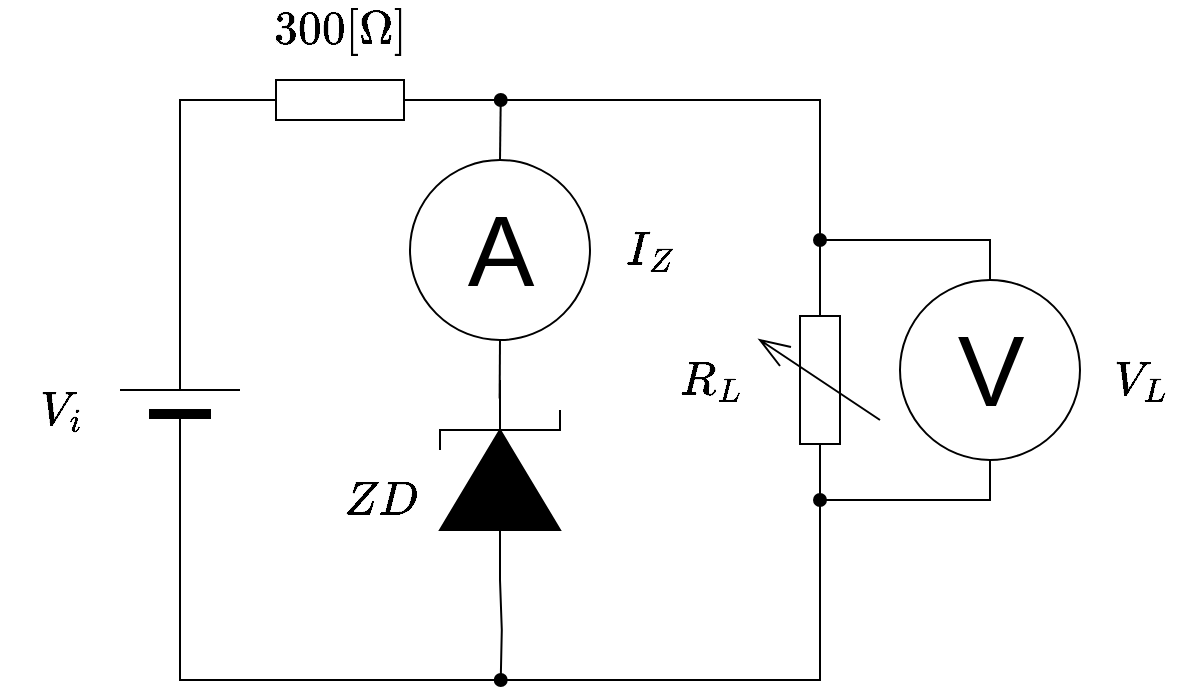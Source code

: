 <mxfile version="19.0.3" type="device"><diagram id="TBtCiFZD2oE5X5iD7GUm" name="ページ1"><mxGraphModel dx="843" dy="491" grid="1" gridSize="10" guides="1" tooltips="1" connect="1" arrows="1" fold="1" page="1" pageScale="1" pageWidth="827" pageHeight="1169" math="1" shadow="0"><root><mxCell id="0"/><mxCell id="1" parent="0"/><mxCell id="KRr1Jt_rTPo-rHMSFx23-4" value="" style="verticalLabelPosition=bottom;shadow=0;dashed=0;align=center;fillColor=#000000;html=1;verticalAlign=top;strokeWidth=1;shape=mxgraph.electrical.miscellaneous.monocell_battery;direction=north;" parent="1" vertex="1"><mxGeometry x="150" y="290" width="60" height="100" as="geometry"/></mxCell><mxCell id="KRr1Jt_rTPo-rHMSFx23-5" style="edgeStyle=orthogonalEdgeStyle;rounded=0;orthogonalLoop=1;jettySize=auto;html=1;exitX=0;exitY=0.5;exitDx=0;exitDy=0;exitPerimeter=0;endArrow=none;endFill=0;startArrow=oval;startFill=1;entryX=0;entryY=0.5;entryDx=0;entryDy=0;entryPerimeter=0;" parent="1" edge="1" target="KRr1Jt_rTPo-rHMSFx23-6"><mxGeometry relative="1" as="geometry"><mxPoint x="340.368" y="480" as="sourcePoint"/></mxGeometry></mxCell><mxCell id="KRr1Jt_rTPo-rHMSFx23-6" value="" style="pointerEvents=1;fillColor=strokeColor;verticalLabelPosition=bottom;shadow=0;dashed=0;align=center;html=1;verticalAlign=top;shape=mxgraph.electrical.diodes.zener_diode_1;direction=north;" parent="1" vertex="1"><mxGeometry x="310" y="330" width="60" height="100" as="geometry"/></mxCell><mxCell id="KRr1Jt_rTPo-rHMSFx23-8" value="" style="pointerEvents=1;verticalLabelPosition=bottom;shadow=0;dashed=0;align=center;html=1;verticalAlign=top;shape=mxgraph.electrical.resistors.resistor_1;" parent="1" vertex="1"><mxGeometry x="210" y="180" width="100" height="20" as="geometry"/></mxCell><mxCell id="KRr1Jt_rTPo-rHMSFx23-9" style="edgeStyle=orthogonalEdgeStyle;rounded=0;orthogonalLoop=1;jettySize=auto;html=1;exitX=0.5;exitY=1;exitDx=0;exitDy=0;entryX=0.907;entryY=0.497;entryDx=0;entryDy=0;entryPerimeter=0;endArrow=none;endFill=0;" parent="1" source="KRr1Jt_rTPo-rHMSFx23-11" target="KRr1Jt_rTPo-rHMSFx23-6" edge="1"><mxGeometry relative="1" as="geometry"/></mxCell><mxCell id="KRr1Jt_rTPo-rHMSFx23-10" style="edgeStyle=orthogonalEdgeStyle;rounded=0;orthogonalLoop=1;jettySize=auto;html=1;exitX=0.5;exitY=0;exitDx=0;exitDy=0;endArrow=none;endFill=0;startArrow=oval;startFill=1;entryX=0.5;entryY=0;entryDx=0;entryDy=0;" parent="1" edge="1" target="KRr1Jt_rTPo-rHMSFx23-11"><mxGeometry relative="1" as="geometry"><mxPoint x="340.368" y="190" as="sourcePoint"/></mxGeometry></mxCell><mxCell id="KRr1Jt_rTPo-rHMSFx23-11" value="A" style="verticalLabelPosition=middle;shadow=0;dashed=0;align=center;html=1;verticalAlign=middle;strokeWidth=1;shape=ellipse;aspect=fixed;fontSize=50;" parent="1" vertex="1"><mxGeometry x="295" y="220" width="90" height="90" as="geometry"/></mxCell><mxCell id="KRr1Jt_rTPo-rHMSFx23-12" value="V" style="verticalLabelPosition=middle;shadow=0;dashed=0;align=center;html=1;verticalAlign=middle;strokeWidth=1;shape=ellipse;aspect=fixed;fontSize=50;" parent="1" vertex="1"><mxGeometry x="540" y="280" width="90" height="90" as="geometry"/></mxCell><mxCell id="KRr1Jt_rTPo-rHMSFx23-13" value="" style="endArrow=none;html=1;rounded=0;exitX=0;exitY=0.5;exitDx=0;exitDy=0;exitPerimeter=0;entryX=1;entryY=0.5;entryDx=0;entryDy=0;entryPerimeter=0;" parent="1" source="KRr1Jt_rTPo-rHMSFx23-4" edge="1"><mxGeometry width="50" height="50" relative="1" as="geometry"><mxPoint x="440" y="380" as="sourcePoint"/><mxPoint x="500" y="380" as="targetPoint"/><Array as="points"><mxPoint x="180" y="480"/><mxPoint x="500" y="480"/></Array></mxGeometry></mxCell><mxCell id="KRr1Jt_rTPo-rHMSFx23-14" value="" style="endArrow=none;html=1;rounded=0;entryX=1;entryY=0.5;entryDx=0;entryDy=0;entryPerimeter=0;exitX=0;exitY=0.5;exitDx=0;exitDy=0;exitPerimeter=0;" parent="1" target="KRr1Jt_rTPo-rHMSFx23-8" edge="1"><mxGeometry width="50" height="50" relative="1" as="geometry"><mxPoint x="500" y="280" as="sourcePoint"/><mxPoint x="490" y="330" as="targetPoint"/><Array as="points"><mxPoint x="500" y="190"/></Array></mxGeometry></mxCell><mxCell id="KRr1Jt_rTPo-rHMSFx23-15" value="" style="endArrow=none;html=1;rounded=0;entryX=1;entryY=0.5;entryDx=0;entryDy=0;entryPerimeter=0;exitX=0;exitY=0.5;exitDx=0;exitDy=0;exitPerimeter=0;" parent="1" source="KRr1Jt_rTPo-rHMSFx23-8" target="KRr1Jt_rTPo-rHMSFx23-4" edge="1"><mxGeometry width="50" height="50" relative="1" as="geometry"><mxPoint x="290" y="280" as="sourcePoint"/><mxPoint x="490" y="330" as="targetPoint"/><Array as="points"><mxPoint x="180" y="190"/></Array></mxGeometry></mxCell><mxCell id="KRr1Jt_rTPo-rHMSFx23-16" value="" style="endArrow=none;html=1;rounded=0;exitX=0.5;exitY=1;exitDx=0;exitDy=0;startArrow=oval;startFill=1;entryX=0.5;entryY=1;entryDx=0;entryDy=0;" parent="1" edge="1" target="KRr1Jt_rTPo-rHMSFx23-12"><mxGeometry width="50" height="50" relative="1" as="geometry"><mxPoint x="500" y="390" as="sourcePoint"/><mxPoint x="420" y="340" as="targetPoint"/><Array as="points"><mxPoint x="585" y="390"/></Array></mxGeometry></mxCell><mxCell id="KRr1Jt_rTPo-rHMSFx23-17" value="" style="endArrow=none;html=1;rounded=0;entryX=0.5;entryY=0;entryDx=0;entryDy=0;startArrow=oval;startFill=1;" parent="1" target="KRr1Jt_rTPo-rHMSFx23-12" edge="1"><mxGeometry width="50" height="50" relative="1" as="geometry"><mxPoint x="500" y="260" as="sourcePoint"/><mxPoint x="520" y="330" as="targetPoint"/><Array as="points"><mxPoint x="585" y="260"/></Array></mxGeometry></mxCell><mxCell id="KRr1Jt_rTPo-rHMSFx23-18" value="`V_L`" style="text;html=1;align=center;verticalAlign=middle;resizable=0;points=[];autosize=1;strokeColor=none;fillColor=none;fontSize=20;" parent="1" vertex="1"><mxGeometry x="630" y="315" width="60" height="30" as="geometry"/></mxCell><mxCell id="KRr1Jt_rTPo-rHMSFx23-19" value="`I_Z`" style="text;html=1;align=center;verticalAlign=middle;resizable=0;points=[];autosize=1;strokeColor=none;fillColor=none;fontSize=20;" parent="1" vertex="1"><mxGeometry x="385" y="250" width="60" height="30" as="geometry"/></mxCell><mxCell id="KRr1Jt_rTPo-rHMSFx23-20" value="`ZD`" style="text;html=1;align=center;verticalAlign=middle;resizable=0;points=[];autosize=1;strokeColor=none;fillColor=none;fontSize=20;" parent="1" vertex="1"><mxGeometry x="250" y="375" width="60" height="30" as="geometry"/></mxCell><mxCell id="KRr1Jt_rTPo-rHMSFx23-21" value="`300[\Omega]`" style="text;html=1;align=center;verticalAlign=middle;resizable=0;points=[];autosize=1;strokeColor=none;fillColor=none;fontSize=20;" parent="1" vertex="1"><mxGeometry x="190" y="140" width="140" height="30" as="geometry"/></mxCell><mxCell id="KRr1Jt_rTPo-rHMSFx23-22" value="`R_L`" style="text;html=1;align=center;verticalAlign=middle;resizable=0;points=[];autosize=1;strokeColor=none;fillColor=none;fontSize=20;" parent="1" vertex="1"><mxGeometry x="410" y="315" width="70" height="30" as="geometry"/></mxCell><mxCell id="KRr1Jt_rTPo-rHMSFx23-23" value="`V_i`" style="text;html=1;align=center;verticalAlign=middle;resizable=0;points=[];autosize=1;strokeColor=none;fillColor=none;fontSize=20;" parent="1" vertex="1"><mxGeometry x="90" y="330" width="60" height="30" as="geometry"/></mxCell><mxCell id="KRr1Jt_rTPo-rHMSFx23-24" value="" style="pointerEvents=1;verticalLabelPosition=bottom;shadow=0;dashed=0;align=center;html=1;verticalAlign=top;shape=mxgraph.electrical.resistors.variable_resistor_1;direction=north;" parent="1" vertex="1"><mxGeometry x="470" y="280" width="60" height="100" as="geometry"/></mxCell></root></mxGraphModel></diagram></mxfile>